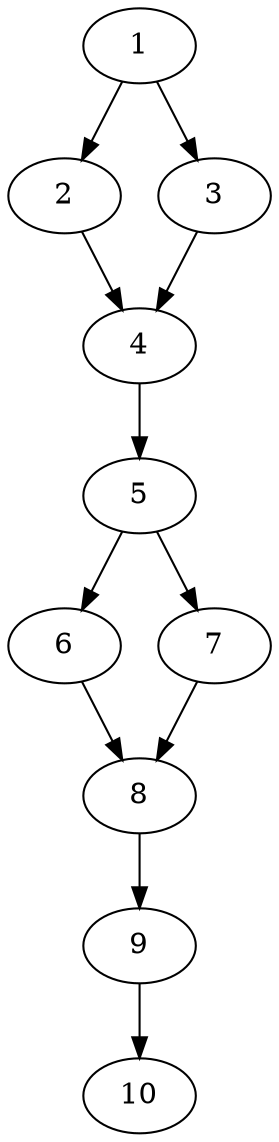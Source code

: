 // DAG automatically generated by daggen at Tue Aug  6 16:21:19 2019
// ./daggen --dot -n 10 --ccr 0.3 --fat 0.4 --regular 0.5 --density 0.9 --mindata 5242880 --maxdata 52428800 
digraph G {
  1 [size="139308373", alpha="0.01", expect_size="41792512"] 
  1 -> 2 [size ="41792512"]
  1 -> 3 [size ="41792512"]
  2 [size="109561173", alpha="0.03", expect_size="32868352"] 
  2 -> 4 [size ="32868352"]
  3 [size="22702080", alpha="0.04", expect_size="6810624"] 
  3 -> 4 [size ="6810624"]
  4 [size="91190613", alpha="0.09", expect_size="27357184"] 
  4 -> 5 [size ="27357184"]
  5 [size="124893867", alpha="0.09", expect_size="37468160"] 
  5 -> 6 [size ="37468160"]
  5 -> 7 [size ="37468160"]
  6 [size="64187733", alpha="0.02", expect_size="19256320"] 
  6 -> 8 [size ="19256320"]
  7 [size="18626560", alpha="0.13", expect_size="5587968"] 
  7 -> 8 [size ="5587968"]
  8 [size="111697920", alpha="0.01", expect_size="33509376"] 
  8 -> 9 [size ="33509376"]
  9 [size="107888640", alpha="0.11", expect_size="32366592"] 
  9 -> 10 [size ="32366592"]
  10 [size="98020693", alpha="0.14", expect_size="29406208"] 
}
